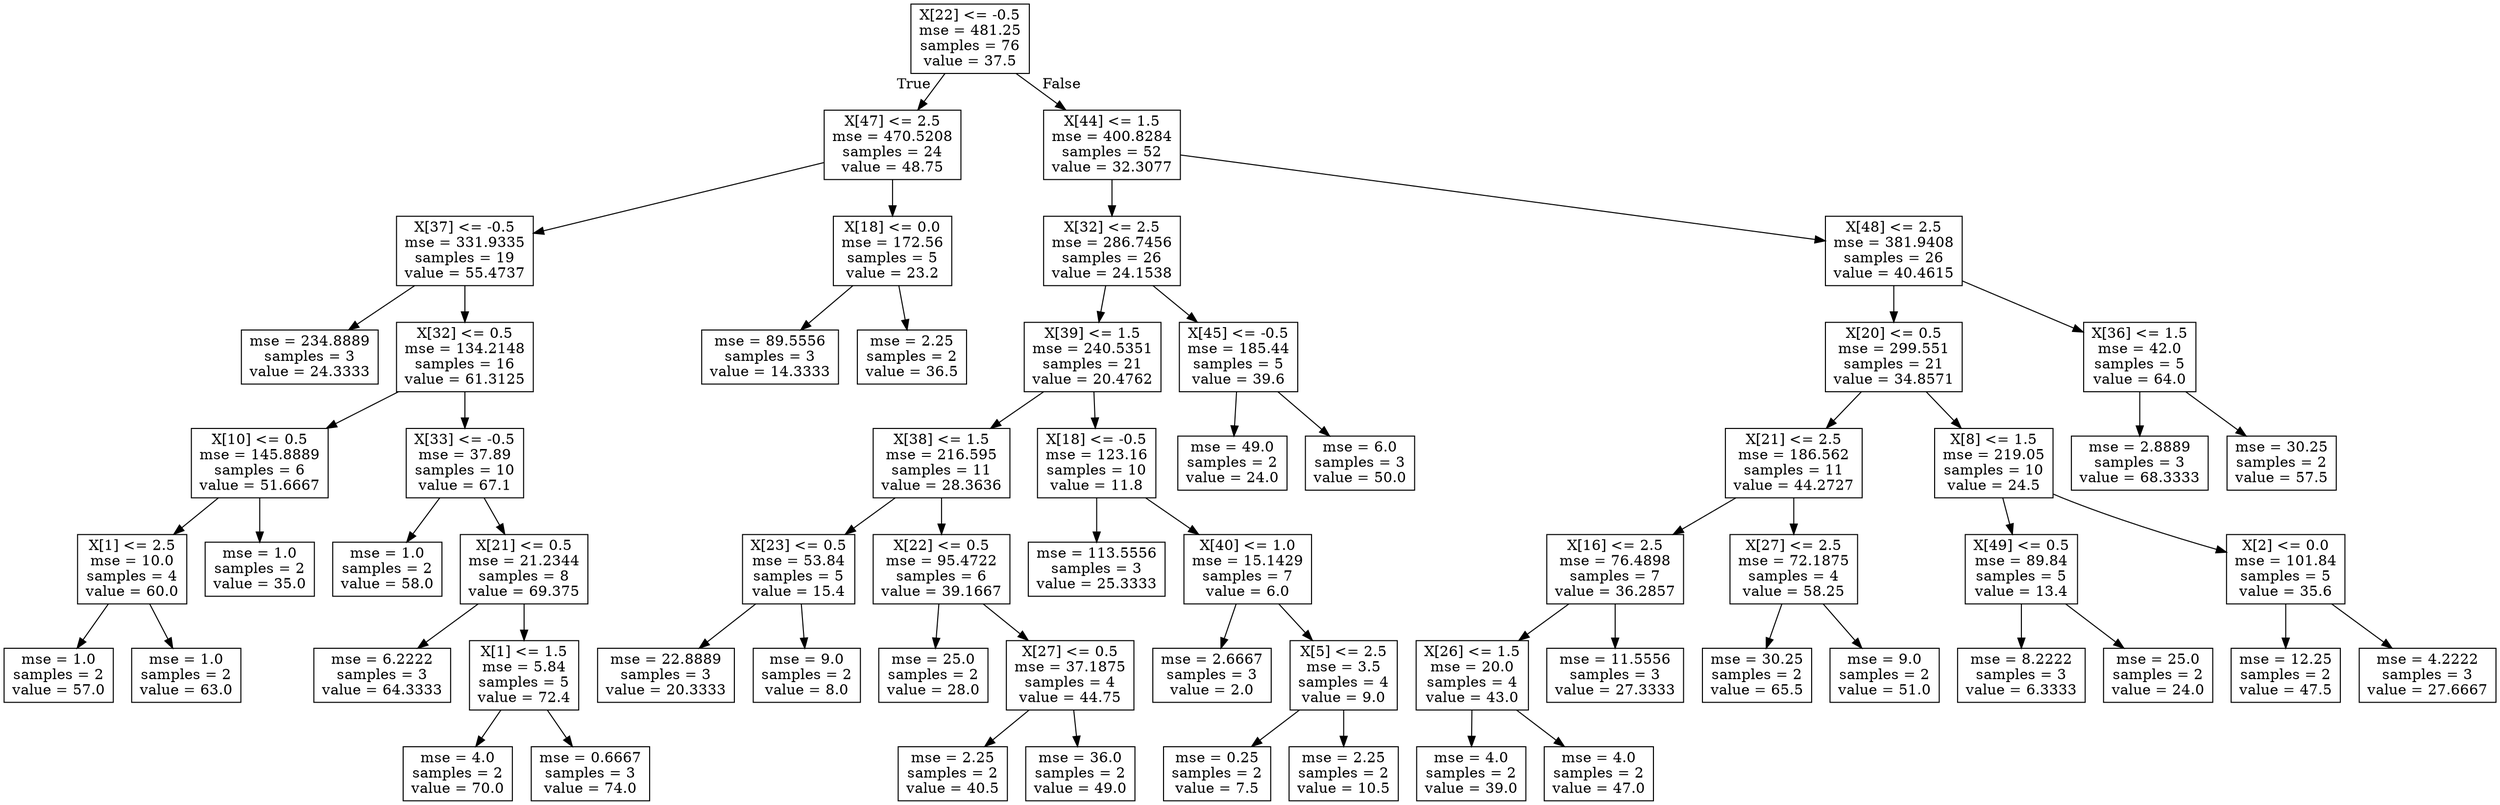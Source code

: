 digraph Tree {
node [shape=box] ;
0 [label="X[22] <= -0.5\nmse = 481.25\nsamples = 76\nvalue = 37.5"] ;
1 [label="X[47] <= 2.5\nmse = 470.5208\nsamples = 24\nvalue = 48.75"] ;
0 -> 1 [labeldistance=2.5, labelangle=45, headlabel="True"] ;
2 [label="X[37] <= -0.5\nmse = 331.9335\nsamples = 19\nvalue = 55.4737"] ;
1 -> 2 ;
3 [label="mse = 234.8889\nsamples = 3\nvalue = 24.3333"] ;
2 -> 3 ;
4 [label="X[32] <= 0.5\nmse = 134.2148\nsamples = 16\nvalue = 61.3125"] ;
2 -> 4 ;
5 [label="X[10] <= 0.5\nmse = 145.8889\nsamples = 6\nvalue = 51.6667"] ;
4 -> 5 ;
6 [label="X[1] <= 2.5\nmse = 10.0\nsamples = 4\nvalue = 60.0"] ;
5 -> 6 ;
7 [label="mse = 1.0\nsamples = 2\nvalue = 57.0"] ;
6 -> 7 ;
8 [label="mse = 1.0\nsamples = 2\nvalue = 63.0"] ;
6 -> 8 ;
9 [label="mse = 1.0\nsamples = 2\nvalue = 35.0"] ;
5 -> 9 ;
10 [label="X[33] <= -0.5\nmse = 37.89\nsamples = 10\nvalue = 67.1"] ;
4 -> 10 ;
11 [label="mse = 1.0\nsamples = 2\nvalue = 58.0"] ;
10 -> 11 ;
12 [label="X[21] <= 0.5\nmse = 21.2344\nsamples = 8\nvalue = 69.375"] ;
10 -> 12 ;
13 [label="mse = 6.2222\nsamples = 3\nvalue = 64.3333"] ;
12 -> 13 ;
14 [label="X[1] <= 1.5\nmse = 5.84\nsamples = 5\nvalue = 72.4"] ;
12 -> 14 ;
15 [label="mse = 4.0\nsamples = 2\nvalue = 70.0"] ;
14 -> 15 ;
16 [label="mse = 0.6667\nsamples = 3\nvalue = 74.0"] ;
14 -> 16 ;
17 [label="X[18] <= 0.0\nmse = 172.56\nsamples = 5\nvalue = 23.2"] ;
1 -> 17 ;
18 [label="mse = 89.5556\nsamples = 3\nvalue = 14.3333"] ;
17 -> 18 ;
19 [label="mse = 2.25\nsamples = 2\nvalue = 36.5"] ;
17 -> 19 ;
20 [label="X[44] <= 1.5\nmse = 400.8284\nsamples = 52\nvalue = 32.3077"] ;
0 -> 20 [labeldistance=2.5, labelangle=-45, headlabel="False"] ;
21 [label="X[32] <= 2.5\nmse = 286.7456\nsamples = 26\nvalue = 24.1538"] ;
20 -> 21 ;
22 [label="X[39] <= 1.5\nmse = 240.5351\nsamples = 21\nvalue = 20.4762"] ;
21 -> 22 ;
23 [label="X[38] <= 1.5\nmse = 216.595\nsamples = 11\nvalue = 28.3636"] ;
22 -> 23 ;
24 [label="X[23] <= 0.5\nmse = 53.84\nsamples = 5\nvalue = 15.4"] ;
23 -> 24 ;
25 [label="mse = 22.8889\nsamples = 3\nvalue = 20.3333"] ;
24 -> 25 ;
26 [label="mse = 9.0\nsamples = 2\nvalue = 8.0"] ;
24 -> 26 ;
27 [label="X[22] <= 0.5\nmse = 95.4722\nsamples = 6\nvalue = 39.1667"] ;
23 -> 27 ;
28 [label="mse = 25.0\nsamples = 2\nvalue = 28.0"] ;
27 -> 28 ;
29 [label="X[27] <= 0.5\nmse = 37.1875\nsamples = 4\nvalue = 44.75"] ;
27 -> 29 ;
30 [label="mse = 2.25\nsamples = 2\nvalue = 40.5"] ;
29 -> 30 ;
31 [label="mse = 36.0\nsamples = 2\nvalue = 49.0"] ;
29 -> 31 ;
32 [label="X[18] <= -0.5\nmse = 123.16\nsamples = 10\nvalue = 11.8"] ;
22 -> 32 ;
33 [label="mse = 113.5556\nsamples = 3\nvalue = 25.3333"] ;
32 -> 33 ;
34 [label="X[40] <= 1.0\nmse = 15.1429\nsamples = 7\nvalue = 6.0"] ;
32 -> 34 ;
35 [label="mse = 2.6667\nsamples = 3\nvalue = 2.0"] ;
34 -> 35 ;
36 [label="X[5] <= 2.5\nmse = 3.5\nsamples = 4\nvalue = 9.0"] ;
34 -> 36 ;
37 [label="mse = 0.25\nsamples = 2\nvalue = 7.5"] ;
36 -> 37 ;
38 [label="mse = 2.25\nsamples = 2\nvalue = 10.5"] ;
36 -> 38 ;
39 [label="X[45] <= -0.5\nmse = 185.44\nsamples = 5\nvalue = 39.6"] ;
21 -> 39 ;
40 [label="mse = 49.0\nsamples = 2\nvalue = 24.0"] ;
39 -> 40 ;
41 [label="mse = 6.0\nsamples = 3\nvalue = 50.0"] ;
39 -> 41 ;
42 [label="X[48] <= 2.5\nmse = 381.9408\nsamples = 26\nvalue = 40.4615"] ;
20 -> 42 ;
43 [label="X[20] <= 0.5\nmse = 299.551\nsamples = 21\nvalue = 34.8571"] ;
42 -> 43 ;
44 [label="X[21] <= 2.5\nmse = 186.562\nsamples = 11\nvalue = 44.2727"] ;
43 -> 44 ;
45 [label="X[16] <= 2.5\nmse = 76.4898\nsamples = 7\nvalue = 36.2857"] ;
44 -> 45 ;
46 [label="X[26] <= 1.5\nmse = 20.0\nsamples = 4\nvalue = 43.0"] ;
45 -> 46 ;
47 [label="mse = 4.0\nsamples = 2\nvalue = 39.0"] ;
46 -> 47 ;
48 [label="mse = 4.0\nsamples = 2\nvalue = 47.0"] ;
46 -> 48 ;
49 [label="mse = 11.5556\nsamples = 3\nvalue = 27.3333"] ;
45 -> 49 ;
50 [label="X[27] <= 2.5\nmse = 72.1875\nsamples = 4\nvalue = 58.25"] ;
44 -> 50 ;
51 [label="mse = 30.25\nsamples = 2\nvalue = 65.5"] ;
50 -> 51 ;
52 [label="mse = 9.0\nsamples = 2\nvalue = 51.0"] ;
50 -> 52 ;
53 [label="X[8] <= 1.5\nmse = 219.05\nsamples = 10\nvalue = 24.5"] ;
43 -> 53 ;
54 [label="X[49] <= 0.5\nmse = 89.84\nsamples = 5\nvalue = 13.4"] ;
53 -> 54 ;
55 [label="mse = 8.2222\nsamples = 3\nvalue = 6.3333"] ;
54 -> 55 ;
56 [label="mse = 25.0\nsamples = 2\nvalue = 24.0"] ;
54 -> 56 ;
57 [label="X[2] <= 0.0\nmse = 101.84\nsamples = 5\nvalue = 35.6"] ;
53 -> 57 ;
58 [label="mse = 12.25\nsamples = 2\nvalue = 47.5"] ;
57 -> 58 ;
59 [label="mse = 4.2222\nsamples = 3\nvalue = 27.6667"] ;
57 -> 59 ;
60 [label="X[36] <= 1.5\nmse = 42.0\nsamples = 5\nvalue = 64.0"] ;
42 -> 60 ;
61 [label="mse = 2.8889\nsamples = 3\nvalue = 68.3333"] ;
60 -> 61 ;
62 [label="mse = 30.25\nsamples = 2\nvalue = 57.5"] ;
60 -> 62 ;
}